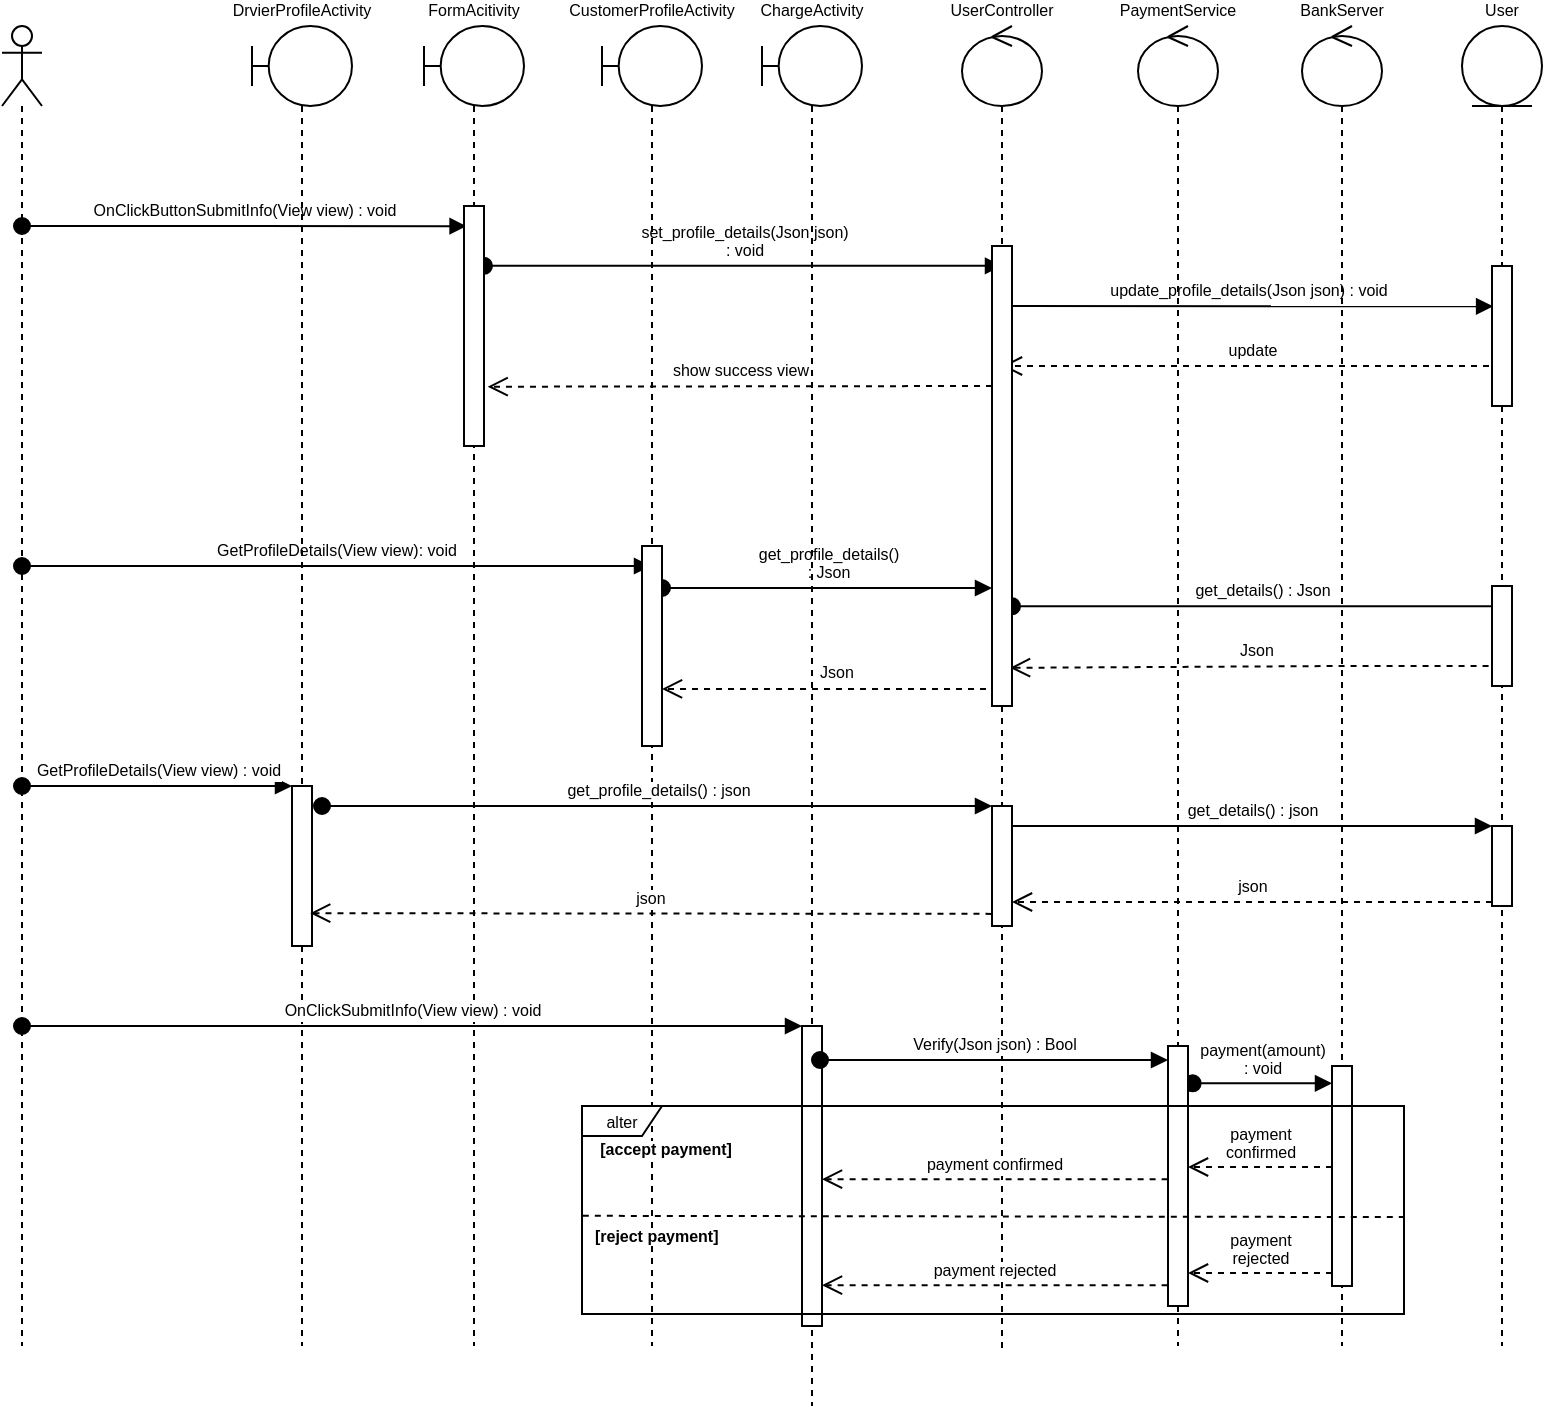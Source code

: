<mxfile version="10.6.7" type="github"><diagram id="7cppNZjGAp6r9YQar8up" name="Page-1"><mxGraphModel dx="1443" dy="786" grid="1" gridSize="10" guides="1" tooltips="1" connect="1" arrows="1" fold="1" page="1" pageScale="1" pageWidth="850" pageHeight="1100" math="0" shadow="0"><root><mxCell id="0"/><mxCell id="1" parent="0"/><mxCell id="SsntbhusHPdtkr49tq0A-78" value="payment(amount) &lt;br&gt;: void" style="html=1;verticalAlign=bottom;startArrow=oval;endArrow=block;startSize=8;labelBackgroundColor=none;fontSize=8;fontColor=#000000;exitX=1.233;exitY=0.096;exitDx=0;exitDy=0;exitPerimeter=0;" edge="1" parent="1"><mxGeometry relative="1" as="geometry"><mxPoint x="625.333" y="628.667" as="sourcePoint"/><mxPoint x="695" y="628.667" as="targetPoint"/></mxGeometry></mxCell><mxCell id="SsntbhusHPdtkr49tq0A-35" value="Json" style="html=1;verticalAlign=bottom;endArrow=open;dashed=1;endSize=8;fontSize=8;exitX=0.9;exitY=0.963;exitDx=0;exitDy=0;exitPerimeter=0;" edge="1" parent="1" source="SsntbhusHPdtkr49tq0A-21" target="SsntbhusHPdtkr49tq0A-24"><mxGeometry relative="1" as="geometry"><mxPoint x="620" y="430" as="sourcePoint"/><mxPoint x="540" y="430" as="targetPoint"/></mxGeometry></mxCell><mxCell id="SsntbhusHPdtkr49tq0A-32" value="Json" style="html=1;verticalAlign=bottom;endArrow=open;dashed=1;endSize=8;fontSize=8;entryX=0.9;entryY=0.917;entryDx=0;entryDy=0;entryPerimeter=0;" edge="1" parent="1" target="SsntbhusHPdtkr49tq0A-21"><mxGeometry relative="1" as="geometry"><mxPoint x="779.286" y="420" as="sourcePoint"/><mxPoint x="619.81" y="420" as="targetPoint"/><Array as="points"><mxPoint x="700" y="420"/></Array></mxGeometry></mxCell><mxCell id="SsntbhusHPdtkr49tq0A-31" value="get_details() : Json" style="html=1;verticalAlign=bottom;startArrow=oval;startFill=1;endArrow=block;startSize=8;fontSize=8;entryX=0.505;entryY=0.333;entryDx=0;entryDy=0;entryPerimeter=0;" edge="1" parent="1" source="SsntbhusHPdtkr49tq0A-21"><mxGeometry width="60" relative="1" as="geometry"><mxPoint x="624.5" y="390.5" as="sourcePoint"/><mxPoint x="784.741" y="390.121" as="targetPoint"/></mxGeometry></mxCell><mxCell id="SsntbhusHPdtkr49tq0A-28" value="get_profile_details()&lt;br&gt;: Json" style="html=1;verticalAlign=bottom;startArrow=oval;startFill=1;endArrow=block;startSize=8;fontSize=8;labelPosition=center;verticalLabelPosition=top;align=center;" edge="1" parent="1" target="SsntbhusHPdtkr49tq0A-21"><mxGeometry width="60" relative="1" as="geometry"><mxPoint x="360.0" y="381" as="sourcePoint"/><mxPoint x="620" y="381" as="targetPoint"/></mxGeometry></mxCell><mxCell id="SsntbhusHPdtkr49tq0A-23" value="GetProfileDetails(View view): void" style="html=1;verticalAlign=bottom;startArrow=oval;startFill=1;endArrow=block;startSize=8;fontSize=8;labelPosition=center;verticalLabelPosition=top;align=center;" edge="1" parent="1" target="-ZHbQ7JEL0aKVon_tOd--12"><mxGeometry width="60" relative="1" as="geometry"><mxPoint x="40.0" y="370" as="sourcePoint"/><mxPoint x="214.5" y="370" as="targetPoint"/></mxGeometry></mxCell><mxCell id="SsntbhusHPdtkr49tq0A-13" value="update" style="html=1;verticalAlign=bottom;endArrow=open;dashed=1;endSize=8;fontSize=8;" edge="1" parent="1" source="-ZHbQ7JEL0aKVon_tOd--17" target="-ZHbQ7JEL0aKVon_tOd--14"><mxGeometry relative="1" as="geometry"><mxPoint x="780" y="280" as="sourcePoint"/><mxPoint x="700" y="280" as="targetPoint"/><Array as="points"><mxPoint x="700" y="270"/></Array></mxGeometry></mxCell><mxCell id="SsntbhusHPdtkr49tq0A-11" value="set_profile_details(Json json)&lt;br&gt;: void" style="html=1;verticalAlign=bottom;startArrow=oval;startFill=1;endArrow=block;startSize=8;fontSize=8;labelPosition=center;verticalLabelPosition=top;align=center;entryX=0.5;entryY=0.043;entryDx=0;entryDy=0;entryPerimeter=0;" edge="1" parent="1" source="SsntbhusHPdtkr49tq0A-20" target="SsntbhusHPdtkr49tq0A-21"><mxGeometry width="60" relative="1" as="geometry"><mxPoint x="215" y="220" as="sourcePoint"/><mxPoint x="620" y="220" as="targetPoint"/></mxGeometry></mxCell><mxCell id="-ZHbQ7JEL0aKVon_tOd--4" value="" style="shape=umlLifeline;participant=umlActor;perimeter=lifelinePerimeter;whiteSpace=wrap;html=1;container=1;collapsible=0;recursiveResize=0;verticalAlign=top;spacingTop=36;labelBackgroundColor=#ffffff;outlineConnect=0;" parent="1" vertex="1"><mxGeometry x="30" y="100" width="20" height="660" as="geometry"/></mxCell><mxCell id="SsntbhusHPdtkr49tq0A-8" value="OnClickButtonSubmitInfo(View view) : void&lt;br&gt;" style="html=1;verticalAlign=bottom;startArrow=oval;startFill=1;endArrow=block;startSize=8;fontSize=8;labelPosition=center;verticalLabelPosition=top;align=center;entryX=0.128;entryY=0.084;entryDx=0;entryDy=0;entryPerimeter=0;" edge="1" parent="-ZHbQ7JEL0aKVon_tOd--4" target="SsntbhusHPdtkr49tq0A-20"><mxGeometry width="60" relative="1" as="geometry"><mxPoint x="10" y="100" as="sourcePoint"/><mxPoint x="230" y="100" as="targetPoint"/></mxGeometry></mxCell><mxCell id="-ZHbQ7JEL0aKVon_tOd--11" value="FormAcitivity&lt;br&gt;" style="shape=umlLifeline;participant=umlBoundary;perimeter=lifelinePerimeter;whiteSpace=wrap;html=1;container=1;collapsible=0;recursiveResize=0;verticalAlign=bottom;spacingTop=36;labelBackgroundColor=#ffffff;outlineConnect=0;fontSize=8;labelPosition=center;verticalLabelPosition=top;align=center;size=40;" parent="1" vertex="1"><mxGeometry x="241" y="100" width="50" height="660" as="geometry"/></mxCell><mxCell id="SsntbhusHPdtkr49tq0A-20" value="" style="html=1;points=[];perimeter=orthogonalPerimeter;fontSize=8;" vertex="1" parent="-ZHbQ7JEL0aKVon_tOd--11"><mxGeometry x="20" y="90" width="10" height="120" as="geometry"/></mxCell><mxCell id="-ZHbQ7JEL0aKVon_tOd--12" value="CustomerProfileActivity&lt;br&gt;" style="shape=umlLifeline;participant=umlBoundary;perimeter=lifelinePerimeter;whiteSpace=wrap;html=1;container=1;collapsible=0;recursiveResize=0;verticalAlign=bottom;spacingTop=36;labelBackgroundColor=#ffffff;outlineConnect=0;fontSize=8;labelPosition=center;verticalLabelPosition=top;align=center;" parent="1" vertex="1"><mxGeometry x="330" y="100" width="50" height="660" as="geometry"/></mxCell><mxCell id="SsntbhusHPdtkr49tq0A-24" value="" style="html=1;points=[];perimeter=orthogonalPerimeter;fontSize=8;" vertex="1" parent="-ZHbQ7JEL0aKVon_tOd--12"><mxGeometry x="20" y="260" width="10" height="100" as="geometry"/></mxCell><mxCell id="-ZHbQ7JEL0aKVon_tOd--14" value="UserController&lt;br&gt;" style="shape=umlLifeline;participant=umlControl;perimeter=lifelinePerimeter;whiteSpace=wrap;html=1;container=1;collapsible=0;recursiveResize=0;verticalAlign=bottom;spacingTop=36;labelBackgroundColor=#ffffff;outlineConnect=0;fontSize=8;labelPosition=center;verticalLabelPosition=top;align=center;" parent="1" vertex="1"><mxGeometry x="510" y="100" width="40" height="664" as="geometry"/></mxCell><mxCell id="SsntbhusHPdtkr49tq0A-12" value="update_profile_details(Json json) : void" style="html=1;verticalAlign=bottom;startArrow=oval;startFill=1;endArrow=block;startSize=8;fontSize=8;entryX=0.055;entryY=0.288;entryDx=0;entryDy=0;entryPerimeter=0;" edge="1" parent="-ZHbQ7JEL0aKVon_tOd--14" target="SsntbhusHPdtkr49tq0A-22"><mxGeometry width="60" relative="1" as="geometry"><mxPoint x="20" y="140" as="sourcePoint"/><mxPoint x="80" y="140" as="targetPoint"/></mxGeometry></mxCell><mxCell id="SsntbhusHPdtkr49tq0A-21" value="" style="html=1;points=[];perimeter=orthogonalPerimeter;fontSize=8;" vertex="1" parent="-ZHbQ7JEL0aKVon_tOd--14"><mxGeometry x="15" y="110" width="10" height="230" as="geometry"/></mxCell><mxCell id="SsntbhusHPdtkr49tq0A-45" value="" style="html=1;points=[];perimeter=orthogonalPerimeter;fontSize=8;" vertex="1" parent="-ZHbQ7JEL0aKVon_tOd--14"><mxGeometry x="15" y="390" width="10" height="60" as="geometry"/></mxCell><mxCell id="-ZHbQ7JEL0aKVon_tOd--17" value="User" style="shape=umlLifeline;participant=umlEntity;perimeter=lifelinePerimeter;whiteSpace=wrap;html=1;container=1;collapsible=0;recursiveResize=0;verticalAlign=bottom;spacingTop=36;labelBackgroundColor=#ffffff;outlineConnect=0;fontSize=8;labelPosition=center;verticalLabelPosition=top;align=center;" parent="1" vertex="1"><mxGeometry x="760" y="100" width="40" height="660" as="geometry"/></mxCell><mxCell id="SsntbhusHPdtkr49tq0A-22" value="" style="html=1;points=[];perimeter=orthogonalPerimeter;fontSize=8;" vertex="1" parent="-ZHbQ7JEL0aKVon_tOd--17"><mxGeometry x="15" y="120" width="10" height="70" as="geometry"/></mxCell><mxCell id="SsntbhusHPdtkr49tq0A-30" value="" style="html=1;points=[];perimeter=orthogonalPerimeter;fontSize=8;" vertex="1" parent="-ZHbQ7JEL0aKVon_tOd--17"><mxGeometry x="15" y="280" width="10" height="50" as="geometry"/></mxCell><mxCell id="SsntbhusHPdtkr49tq0A-50" value="" style="html=1;points=[];perimeter=orthogonalPerimeter;fontSize=8;" vertex="1" parent="-ZHbQ7JEL0aKVon_tOd--17"><mxGeometry x="15" y="400" width="10" height="40" as="geometry"/></mxCell><mxCell id="-ZHbQ7JEL0aKVon_tOd--13" value="ChargeActivity" style="shape=umlLifeline;participant=umlBoundary;perimeter=lifelinePerimeter;whiteSpace=wrap;html=1;container=1;collapsible=0;recursiveResize=0;verticalAlign=bottom;spacingTop=36;labelBackgroundColor=#ffffff;outlineConnect=0;fontSize=8;labelPosition=center;verticalLabelPosition=top;align=center;" parent="1" vertex="1"><mxGeometry x="410" y="100" width="50" height="690" as="geometry"/></mxCell><mxCell id="SsntbhusHPdtkr49tq0A-55" value="" style="html=1;points=[];perimeter=orthogonalPerimeter;fontSize=8;" vertex="1" parent="-ZHbQ7JEL0aKVon_tOd--13"><mxGeometry x="20" y="500" width="10" height="150" as="geometry"/></mxCell><mxCell id="SsntbhusHPdtkr49tq0A-40" value="show success view" style="html=1;verticalAlign=bottom;endArrow=open;dashed=1;endSize=8;fontSize=8;entryX=1.183;entryY=0.753;entryDx=0;entryDy=0;entryPerimeter=0;" edge="1" parent="1" target="SsntbhusHPdtkr49tq0A-20"><mxGeometry relative="1" as="geometry"><mxPoint x="525" y="280" as="sourcePoint"/><mxPoint x="450" y="280" as="targetPoint"/></mxGeometry></mxCell><mxCell id="SsntbhusHPdtkr49tq0A-41" value="DrvierProfileActivity&lt;br&gt;" style="shape=umlLifeline;participant=umlBoundary;perimeter=lifelinePerimeter;whiteSpace=wrap;html=1;container=1;collapsible=0;recursiveResize=0;verticalAlign=bottom;spacingTop=36;labelBackgroundColor=#ffffff;outlineConnect=0;fontSize=8;labelPosition=center;verticalLabelPosition=top;align=center;" vertex="1" parent="1"><mxGeometry x="155" y="100" width="50" height="660" as="geometry"/></mxCell><mxCell id="SsntbhusHPdtkr49tq0A-43" value="" style="html=1;points=[];perimeter=orthogonalPerimeter;fontSize=8;" vertex="1" parent="SsntbhusHPdtkr49tq0A-41"><mxGeometry x="20" y="380" width="10" height="80" as="geometry"/></mxCell><mxCell id="SsntbhusHPdtkr49tq0A-44" value="GetProfileDetails(View view) : void" style="html=1;verticalAlign=bottom;startArrow=oval;endArrow=block;startSize=8;labelBackgroundColor=#FFFFFF;fontSize=8;" edge="1" target="SsntbhusHPdtkr49tq0A-43" parent="1" source="-ZHbQ7JEL0aKVon_tOd--4"><mxGeometry relative="1" as="geometry"><mxPoint x="120" y="440" as="sourcePoint"/></mxGeometry></mxCell><mxCell id="SsntbhusHPdtkr49tq0A-46" value="get_profile_details() : json" style="html=1;verticalAlign=bottom;startArrow=oval;endArrow=block;startSize=8;labelBackgroundColor=#FFFFFF;fontSize=8;exitX=1.5;exitY=0.125;exitDx=0;exitDy=0;exitPerimeter=0;" edge="1" target="SsntbhusHPdtkr49tq0A-45" parent="1" source="SsntbhusHPdtkr49tq0A-43"><mxGeometry relative="1" as="geometry"><mxPoint x="465" y="490" as="sourcePoint"/></mxGeometry></mxCell><mxCell id="SsntbhusHPdtkr49tq0A-52" value="json" style="html=1;verticalAlign=bottom;endArrow=open;dashed=1;endSize=8;exitX=0;exitY=0.95;labelBackgroundColor=#FFFFFF;fontSize=8;" edge="1" source="SsntbhusHPdtkr49tq0A-50" parent="1" target="SsntbhusHPdtkr49tq0A-45"><mxGeometry relative="1" as="geometry"><mxPoint x="705" y="556" as="targetPoint"/></mxGeometry></mxCell><mxCell id="SsntbhusHPdtkr49tq0A-51" value="get_details() : json" style="html=1;verticalAlign=bottom;endArrow=block;entryX=0;entryY=0;labelBackgroundColor=#FFFFFF;fontSize=8;" edge="1" target="SsntbhusHPdtkr49tq0A-50" parent="1" source="SsntbhusHPdtkr49tq0A-45"><mxGeometry relative="1" as="geometry"><mxPoint x="705" y="480" as="sourcePoint"/></mxGeometry></mxCell><mxCell id="SsntbhusHPdtkr49tq0A-53" value="json" style="html=1;verticalAlign=bottom;endArrow=open;dashed=1;endSize=8;labelBackgroundColor=#FFFFFF;fontSize=8;entryX=0.91;entryY=0.795;entryDx=0;entryDy=0;entryPerimeter=0;exitX=-0.026;exitY=0.899;exitDx=0;exitDy=0;exitPerimeter=0;" edge="1" parent="1" source="SsntbhusHPdtkr49tq0A-45" target="SsntbhusHPdtkr49tq0A-43"><mxGeometry relative="1" as="geometry"><mxPoint x="289" y="543.741" as="targetPoint"/><mxPoint x="520" y="544" as="sourcePoint"/></mxGeometry></mxCell><mxCell id="SsntbhusHPdtkr49tq0A-54" value="PaymentService" style="shape=umlLifeline;participant=umlControl;perimeter=lifelinePerimeter;whiteSpace=wrap;html=1;container=1;collapsible=0;recursiveResize=0;verticalAlign=bottom;spacingTop=36;labelBackgroundColor=#ffffff;outlineConnect=0;fontSize=8;labelPosition=center;verticalLabelPosition=top;align=center;" vertex="1" parent="1"><mxGeometry x="598" y="100" width="40" height="660" as="geometry"/></mxCell><mxCell id="SsntbhusHPdtkr49tq0A-60" value="" style="html=1;points=[];perimeter=orthogonalPerimeter;fontSize=8;" vertex="1" parent="SsntbhusHPdtkr49tq0A-54"><mxGeometry x="15" y="510" width="10" height="130" as="geometry"/></mxCell><mxCell id="SsntbhusHPdtkr49tq0A-56" value="OnClickSubmitInfo(View view) : void" style="html=1;verticalAlign=bottom;startArrow=oval;endArrow=block;startSize=8;labelBackgroundColor=#FFFFFF;fontSize=8;" edge="1" target="SsntbhusHPdtkr49tq0A-55" parent="1" source="-ZHbQ7JEL0aKVon_tOd--4"><mxGeometry relative="1" as="geometry"><mxPoint x="370" y="600" as="sourcePoint"/></mxGeometry></mxCell><mxCell id="SsntbhusHPdtkr49tq0A-57" value="BankServer" style="shape=umlLifeline;participant=umlControl;perimeter=lifelinePerimeter;whiteSpace=wrap;html=1;container=1;collapsible=0;recursiveResize=0;verticalAlign=bottom;spacingTop=36;labelBackgroundColor=#ffffff;outlineConnect=0;fontSize=8;labelPosition=center;verticalLabelPosition=top;align=center;" vertex="1" parent="1"><mxGeometry x="680" y="100" width="40" height="660" as="geometry"/></mxCell><mxCell id="SsntbhusHPdtkr49tq0A-82" value="" style="html=1;points=[];perimeter=orthogonalPerimeter;shadow=0;comic=0;labelBackgroundColor=none;fontSize=8;fontColor=#000000;" vertex="1" parent="SsntbhusHPdtkr49tq0A-57"><mxGeometry x="15" y="520" width="10" height="110" as="geometry"/></mxCell><mxCell id="SsntbhusHPdtkr49tq0A-62" value="Verify(Json json) : Bool" style="html=1;verticalAlign=bottom;startArrow=oval;endArrow=block;startSize=8;labelBackgroundColor=#FFFFFF;fontSize=8;" edge="1" parent="1"><mxGeometry relative="1" as="geometry"><mxPoint x="439" y="617" as="sourcePoint"/><mxPoint x="613" y="617" as="targetPoint"/><Array as="points"><mxPoint x="580" y="617"/></Array></mxGeometry></mxCell><mxCell id="SsntbhusHPdtkr49tq0A-86" value="" style="group" vertex="1" connectable="0" parent="1"><mxGeometry x="320" y="640" width="411" height="104" as="geometry"/></mxCell><mxCell id="SsntbhusHPdtkr49tq0A-68" value="alter" style="shape=umlFrame;whiteSpace=wrap;html=1;shadow=0;comic=0;fontSize=8;width=40;height=15;labelBackgroundColor=none;" vertex="1" parent="SsntbhusHPdtkr49tq0A-86"><mxGeometry width="411" height="104.0" as="geometry"/></mxCell><mxCell id="SsntbhusHPdtkr49tq0A-72" value="dispatch" style="html=1;verticalAlign=bottom;startArrow=none;startFill=0;endArrow=none;startSize=6;endSize=8;labelBackgroundColor=#FFFFFF;fontSize=8;entryX=1.007;entryY=0.534;entryDx=0;entryDy=0;entryPerimeter=0;dashed=1;endFill=0;noLabel=1;fontColor=none;exitX=0.001;exitY=0.528;exitDx=0;exitDy=0;exitPerimeter=0;" edge="1" parent="SsntbhusHPdtkr49tq0A-86" source="SsntbhusHPdtkr49tq0A-68" target="SsntbhusHPdtkr49tq0A-68"><mxGeometry width="80" relative="1" as="geometry"><mxPoint x="527.761" y="471.9" as="sourcePoint"/><mxPoint x="780.811" y="472.23" as="targetPoint"/></mxGeometry></mxCell><mxCell id="SsntbhusHPdtkr49tq0A-75" value="[reject payment]" style="text;align=center;fontStyle=1;verticalAlign=middle;spacingLeft=3;spacingRight=3;strokeColor=none;rotatable=0;points=[[0,0.5],[1,0.5]];portConstraint=eastwest;shadow=0;comic=0;fontSize=8;fontColor=#000000;labelBackgroundColor=#ffffff;" vertex="1" parent="SsntbhusHPdtkr49tq0A-86"><mxGeometry x="18.682" y="60.729" width="37.364" height="8.667" as="geometry"/></mxCell><mxCell id="SsntbhusHPdtkr49tq0A-73" value="[accept payment]" style="text;align=center;fontStyle=1;verticalAlign=middle;spacingLeft=3;spacingRight=3;strokeColor=none;rotatable=0;points=[[0,0.5],[1,0.5]];portConstraint=eastwest;shadow=0;comic=0;fontSize=8;fontColor=#000000;labelBackgroundColor=#ffffff;" vertex="1" parent="SsntbhusHPdtkr49tq0A-86"><mxGeometry x="23.352" y="17.395" width="37.364" height="8.667" as="geometry"/></mxCell><mxCell id="SsntbhusHPdtkr49tq0A-89" value="payment &lt;br&gt;confirmed" style="html=1;verticalAlign=bottom;endArrow=open;dashed=1;endSize=8;labelBackgroundColor=#ffffff;fontSize=8;fontColor=#000000;" edge="1" parent="1"><mxGeometry relative="1" as="geometry"><mxPoint x="695" y="670.5" as="sourcePoint"/><mxPoint x="623" y="670.5" as="targetPoint"/></mxGeometry></mxCell><mxCell id="SsntbhusHPdtkr49tq0A-90" value="payment confirmed" style="html=1;verticalAlign=bottom;endArrow=open;dashed=1;endSize=8;labelBackgroundColor=#ffffff;fontSize=8;fontColor=#000000;exitX=-0.029;exitY=0.769;exitDx=0;exitDy=0;exitPerimeter=0;" edge="1" parent="1" target="SsntbhusHPdtkr49tq0A-55"><mxGeometry relative="1" as="geometry"><mxPoint x="612.81" y="676.571" as="sourcePoint"/><mxPoint x="620" y="690" as="targetPoint"/></mxGeometry></mxCell><mxCell id="SsntbhusHPdtkr49tq0A-91" value="payment &lt;br&gt;rejected" style="html=1;verticalAlign=bottom;endArrow=open;dashed=1;endSize=8;labelBackgroundColor=#ffffff;fontSize=8;fontColor=#000000;" edge="1" parent="1"><mxGeometry relative="1" as="geometry"><mxPoint x="695" y="723.5" as="sourcePoint"/><mxPoint x="623" y="723.5" as="targetPoint"/></mxGeometry></mxCell><mxCell id="SsntbhusHPdtkr49tq0A-92" value="payment rejected" style="html=1;verticalAlign=bottom;endArrow=open;dashed=1;endSize=8;labelBackgroundColor=#ffffff;fontSize=8;fontColor=#000000;exitX=-0.029;exitY=0.769;exitDx=0;exitDy=0;exitPerimeter=0;" edge="1" parent="1"><mxGeometry relative="1" as="geometry"><mxPoint x="612.81" y="729.571" as="sourcePoint"/><mxPoint x="440" y="729.571" as="targetPoint"/></mxGeometry></mxCell></root></mxGraphModel></diagram></mxfile>